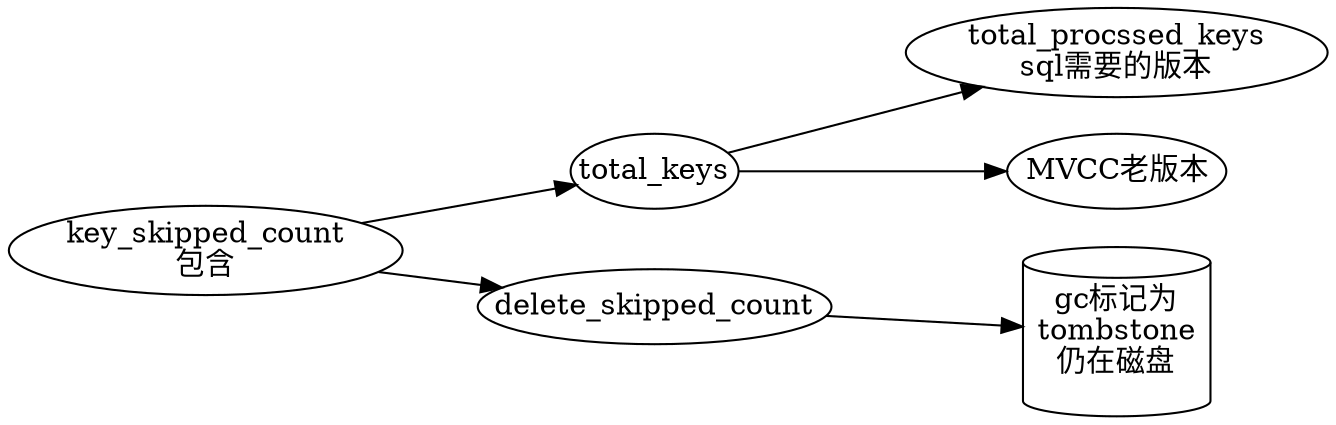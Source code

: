 digraph {
    graph[rankdir="LR"]
    node[margin=0]


    "key_skipped_count\n包含" -> {"total_keys" "delete_skipped_count" };
    tomb[label="gc标记为\ntombstone\n仍在磁盘", shape=cylinder, margin=0.1]
    "delete_skipped_count" -> tomb ;

    "total_keys" -> {"total_procssed_keys\nsql需要的版本" " MVCC老版本 "}





}


















